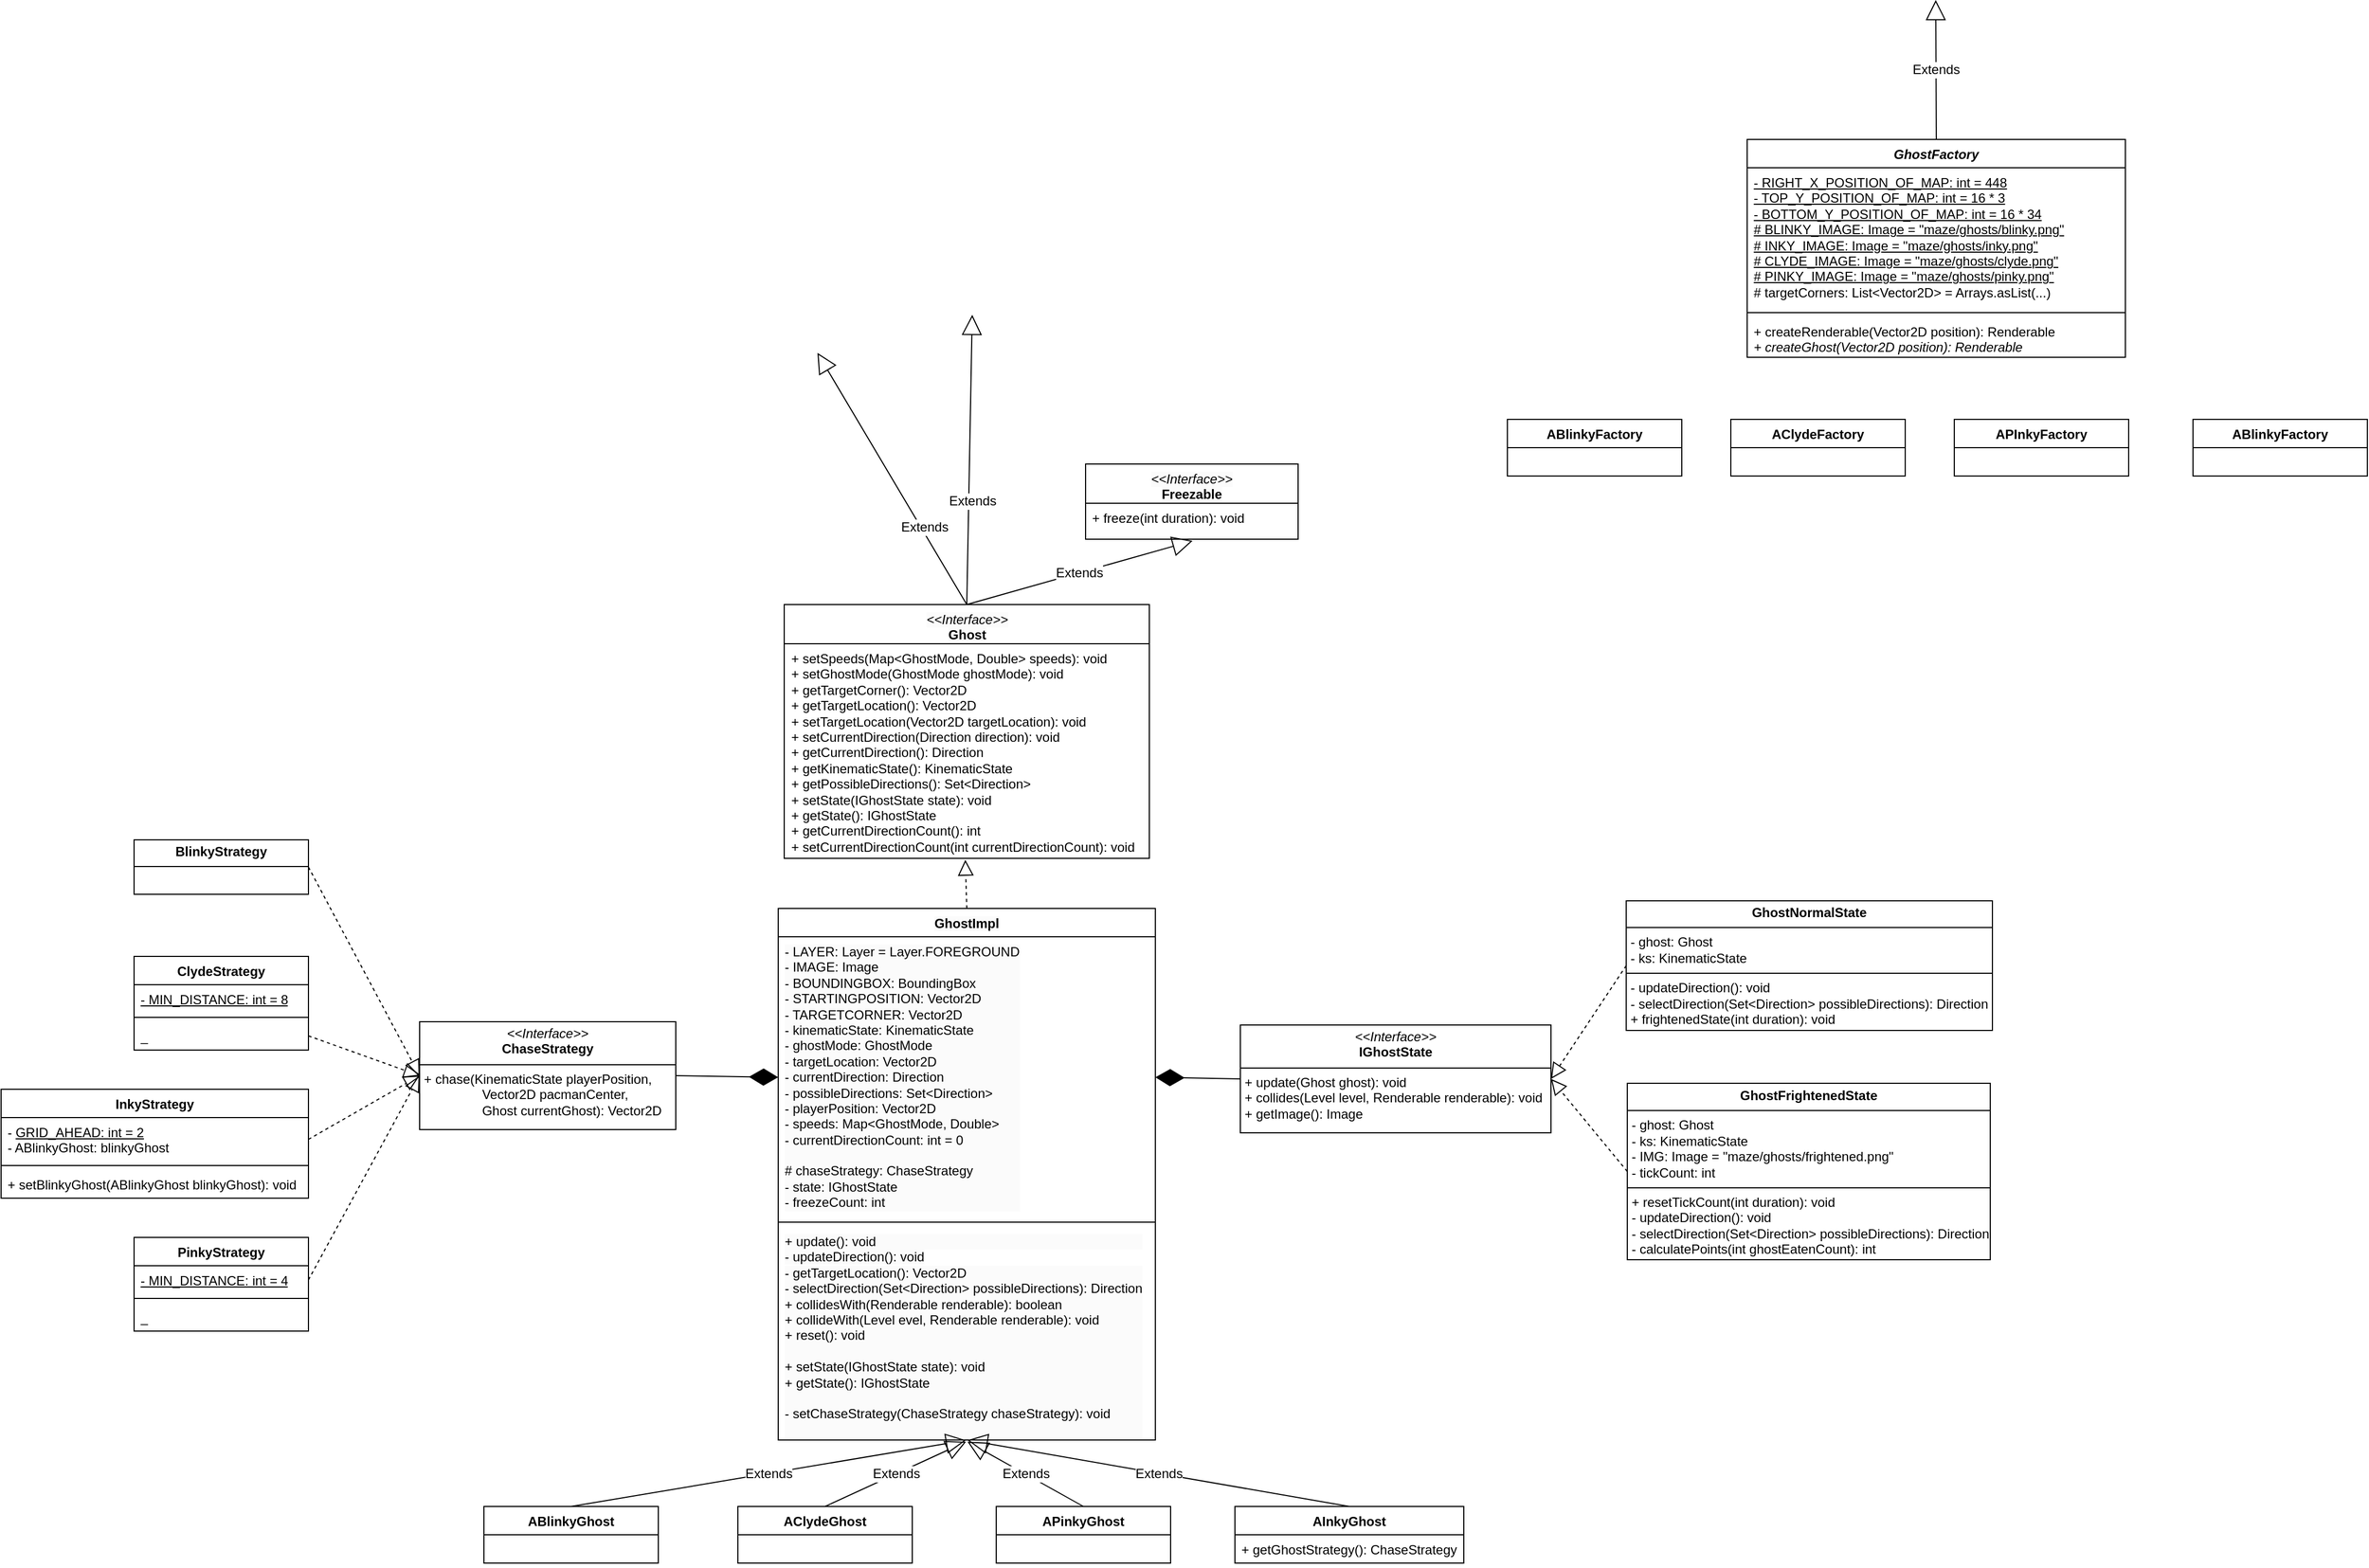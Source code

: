 <mxfile version="24.7.17">
  <diagram name="Page-1" id="vTZRo5Hn38DPCM6BCFyR">
    <mxGraphModel dx="1986" dy="1983" grid="0" gridSize="10" guides="1" tooltips="1" connect="1" arrows="1" fold="1" page="0" pageScale="1" pageWidth="850" pageHeight="1100" math="0" shadow="0">
      <root>
        <mxCell id="0" />
        <mxCell id="1" parent="0" />
        <mxCell id="TR5ZbvATBXByWpKUNYxo-5" value="&lt;span style=&quot;background-color: rgb(251, 251, 251);&quot;&gt;GhostImpl&lt;/span&gt;" style="swimlane;fontStyle=1;align=center;verticalAlign=top;childLayout=stackLayout;horizontal=1;startSize=26;horizontalStack=0;resizeParent=1;resizeParentMax=0;resizeLast=0;collapsible=1;marginBottom=0;whiteSpace=wrap;html=1;" parent="1" vertex="1">
          <mxGeometry x="-100" y="-318" width="346" height="488" as="geometry" />
        </mxCell>
        <mxCell id="TR5ZbvATBXByWpKUNYxo-6" value="&lt;span style=&quot;background-color: rgb(251, 251, 251);&quot;&gt;- LAYER: Layer = Layer.FOREGROUND&lt;/span&gt;&lt;div style=&quot;background-color: rgb(251, 251, 251);&quot;&gt;- IMAGE: Image&lt;/div&gt;&lt;div style=&quot;background-color: rgb(251, 251, 251);&quot;&gt;- BOUNDINGBOX: BoundingBox&lt;/div&gt;&lt;div style=&quot;background-color: rgb(251, 251, 251);&quot;&gt;- STARTINGPOSITION: Vector2D&lt;/div&gt;&lt;div style=&quot;background-color: rgb(251, 251, 251);&quot;&gt;- TARGETCORNER: Vector2D&lt;/div&gt;&lt;div style=&quot;background-color: rgb(251, 251, 251);&quot;&gt;- kinematicState: KinematicState&lt;/div&gt;&lt;div style=&quot;background-color: rgb(251, 251, 251);&quot;&gt;- ghostMode: GhostMode&lt;/div&gt;&lt;div style=&quot;background-color: rgb(251, 251, 251);&quot;&gt;- targetLocation: Vector2D&lt;/div&gt;&lt;div style=&quot;background-color: rgb(251, 251, 251);&quot;&gt;- currentDirection: Direction&lt;/div&gt;&lt;div style=&quot;background-color: rgb(251, 251, 251);&quot;&gt;- possibleDirections: Set&amp;lt;Direction&amp;gt;&lt;/div&gt;&lt;div style=&quot;background-color: rgb(251, 251, 251);&quot;&gt;- playerPosition: Vector2D&lt;/div&gt;&lt;div style=&quot;background-color: rgb(251, 251, 251);&quot;&gt;- speeds: Map&amp;lt;GhostMode, Double&amp;gt;&lt;/div&gt;&lt;div style=&quot;background-color: rgb(251, 251, 251);&quot;&gt;- currentDirectionCount: int = 0&lt;/div&gt;&lt;div style=&quot;background-color: rgb(251, 251, 251);&quot;&gt;&lt;br&gt;&lt;/div&gt;&lt;div style=&quot;background-color: rgb(251, 251, 251);&quot;&gt;# chaseStrategy: ChaseStrategy&lt;/div&gt;&lt;div style=&quot;background-color: rgb(251, 251, 251);&quot;&gt;- state: IGhostState&lt;/div&gt;&lt;div style=&quot;background-color: rgb(251, 251, 251);&quot;&gt;- freezeCount: int&lt;/div&gt;" style="text;strokeColor=none;fillColor=none;align=left;verticalAlign=top;spacingLeft=4;spacingRight=4;overflow=hidden;rotatable=0;points=[[0,0.5],[1,0.5]];portConstraint=eastwest;whiteSpace=wrap;html=1;" parent="TR5ZbvATBXByWpKUNYxo-5" vertex="1">
          <mxGeometry y="26" width="346" height="258" as="geometry" />
        </mxCell>
        <mxCell id="TR5ZbvATBXByWpKUNYxo-7" value="" style="line;strokeWidth=1;fillColor=none;align=left;verticalAlign=middle;spacingTop=-1;spacingLeft=3;spacingRight=3;rotatable=0;labelPosition=right;points=[];portConstraint=eastwest;strokeColor=inherit;" parent="TR5ZbvATBXByWpKUNYxo-5" vertex="1">
          <mxGeometry y="284" width="346" height="8" as="geometry" />
        </mxCell>
        <mxCell id="TR5ZbvATBXByWpKUNYxo-8" value="&lt;div style=&quot;background-color: rgb(251, 251, 251);&quot;&gt;+ update(): void&lt;/div&gt;&lt;span style=&quot;background-color: rgb(251, 251, 251);&quot;&gt;- updateDirection(): void&lt;/span&gt;&lt;div style=&quot;background-color: rgb(251, 251, 251);&quot;&gt;- getTargetLocation(): Vector2D&lt;br&gt;&lt;div&gt;- selectDirection(Set&amp;lt;Direction&amp;gt; possibleDirections): Direction&lt;/div&gt;&lt;/div&gt;&lt;div style=&quot;background-color: rgb(251, 251, 251);&quot;&gt;+ collidesWith(Renderable renderable): boolean&lt;/div&gt;&lt;div style=&quot;background-color: rgb(251, 251, 251);&quot;&gt;+ collideWith(Level evel, Renderable renderable): void&lt;/div&gt;&lt;div style=&quot;background-color: rgb(251, 251, 251);&quot;&gt;+ reset(): void&lt;/div&gt;&lt;div style=&quot;background-color: rgb(251, 251, 251);&quot;&gt;&amp;nbsp;&lt;/div&gt;&lt;div style=&quot;background-color: rgb(251, 251, 251);&quot;&gt;+ setState(IGhostState state): void&lt;br&gt;+ getState(): IGhostState&lt;br&gt;&lt;/div&gt;&lt;div style=&quot;background-color: rgb(251, 251, 251);&quot;&gt;&lt;br&gt;&lt;/div&gt;&lt;div style=&quot;background-color: rgb(251, 251, 251);&quot;&gt;- setChaseStrategy(ChaseStrategy chaseStrategy): void&lt;/div&gt;&lt;div style=&quot;background-color: rgb(251, 251, 251);&quot;&gt;&amp;nbsp;&lt;br&gt;&lt;/div&gt;" style="text;strokeColor=none;fillColor=none;align=left;verticalAlign=top;spacingLeft=4;spacingRight=4;overflow=hidden;rotatable=0;points=[[0,0.5],[1,0.5]];portConstraint=eastwest;whiteSpace=wrap;html=1;" parent="TR5ZbvATBXByWpKUNYxo-5" vertex="1">
          <mxGeometry y="292" width="346" height="196" as="geometry" />
        </mxCell>
        <mxCell id="TR5ZbvATBXByWpKUNYxo-10" value="&lt;i style=&quot;font-weight: 400; background-color: rgb(251, 251, 251);&quot;&gt;&amp;lt;&amp;lt;Interface&amp;gt;&amp;gt;&lt;/i&gt;&lt;br style=&quot;font-weight: 400; background-color: rgb(251, 251, 251);&quot;&gt;&lt;b style=&quot;background-color: rgb(251, 251, 251);&quot;&gt;Ghost&lt;/b&gt;&lt;div&gt;&lt;b style=&quot;background-color: rgb(251, 251, 251);&quot;&gt;&lt;br&gt;&lt;/b&gt;&lt;/div&gt;" style="swimlane;fontStyle=1;align=center;verticalAlign=top;childLayout=stackLayout;horizontal=1;startSize=36;horizontalStack=0;resizeParent=1;resizeParentMax=0;resizeLast=0;collapsible=1;marginBottom=0;whiteSpace=wrap;html=1;" parent="1" vertex="1">
          <mxGeometry x="-94.5" y="-597" width="335" height="233" as="geometry" />
        </mxCell>
        <mxCell id="TR5ZbvATBXByWpKUNYxo-13" value="+ setSpeeds(Map&amp;lt;GhostMode, Double&amp;gt; speeds): void&lt;br/&gt;+ setGhostMode(GhostMode ghostMode): void&lt;br/&gt;+ getTargetCorner(): Vector2D&lt;br/&gt;+ getTargetLocation(): Vector2D&lt;br/&gt;+ setTargetLocation(Vector2D targetLocation): void&lt;br/&gt;+ setCurrentDirection(Direction direction): void&lt;br/&gt;+ getCurrentDirection(): Direction&lt;br/&gt;+ getKinematicState(): KinematicState&lt;br/&gt;+ getPossibleDirections(): Set&amp;lt;Direction&amp;gt;&lt;br/&gt;+ setState(IGhostState state): void&lt;br/&gt;+ getState(): IGhostState&lt;br/&gt;+ getCurrentDirectionCount(): int&lt;br/&gt;+ setCurrentDirectionCount(int currentDirectionCount): void" style="text;strokeColor=none;fillColor=none;align=left;verticalAlign=top;spacingLeft=4;spacingRight=4;overflow=hidden;rotatable=0;points=[[0,0.5],[1,0.5]];portConstraint=eastwest;whiteSpace=wrap;html=1;" parent="TR5ZbvATBXByWpKUNYxo-10" vertex="1">
          <mxGeometry y="36" width="335" height="197" as="geometry" />
        </mxCell>
        <mxCell id="cGB3watTvd_KGCZ1ymHm-2" value="&lt;i style=&quot;font-weight: 400; background-color: rgb(251, 251, 251);&quot;&gt;&amp;lt;&amp;lt;Interface&amp;gt;&amp;gt;&lt;/i&gt;&lt;br style=&quot;font-weight: 400; background-color: rgb(251, 251, 251);&quot;&gt;&lt;b style=&quot;background-color: rgb(251, 251, 251);&quot;&gt;Freezable&lt;/b&gt;&lt;div&gt;&lt;b style=&quot;background-color: rgb(251, 251, 251);&quot;&gt;&lt;br&gt;&lt;/b&gt;&lt;/div&gt;" style="swimlane;fontStyle=1;align=center;verticalAlign=top;childLayout=stackLayout;horizontal=1;startSize=36;horizontalStack=0;resizeParent=1;resizeParentMax=0;resizeLast=0;collapsible=1;marginBottom=0;whiteSpace=wrap;html=1;" vertex="1" parent="1">
          <mxGeometry x="182" y="-726" width="195" height="69" as="geometry" />
        </mxCell>
        <mxCell id="cGB3watTvd_KGCZ1ymHm-3" value="&lt;div&gt;+ freeze(int duration): void&lt;/div&gt;&lt;div&gt;&lt;br&gt;&lt;/div&gt;" style="text;strokeColor=none;fillColor=none;align=left;verticalAlign=top;spacingLeft=4;spacingRight=4;overflow=hidden;rotatable=0;points=[[0,0.5],[1,0.5]];portConstraint=eastwest;whiteSpace=wrap;html=1;" vertex="1" parent="cGB3watTvd_KGCZ1ymHm-2">
          <mxGeometry y="36" width="195" height="33" as="geometry" />
        </mxCell>
        <mxCell id="cGB3watTvd_KGCZ1ymHm-5" value="Extends" style="endArrow=block;endSize=16;endFill=0;html=1;rounded=0;fontSize=12;curved=1;exitX=0.5;exitY=0;exitDx=0;exitDy=0;entryX=0.503;entryY=1.046;entryDx=0;entryDy=0;entryPerimeter=0;" edge="1" parent="1" source="TR5ZbvATBXByWpKUNYxo-10" target="cGB3watTvd_KGCZ1ymHm-3">
          <mxGeometry width="160" relative="1" as="geometry">
            <mxPoint x="105" y="-788" as="sourcePoint" />
            <mxPoint x="265" y="-788" as="targetPoint" />
          </mxGeometry>
        </mxCell>
        <mxCell id="cGB3watTvd_KGCZ1ymHm-6" value="Extends" style="endArrow=block;endSize=16;endFill=0;html=1;rounded=0;fontSize=12;curved=1;exitX=0.5;exitY=0;exitDx=0;exitDy=0;" edge="1" parent="1" source="TR5ZbvATBXByWpKUNYxo-10">
          <mxGeometry x="-0.397" y="-3" width="160" relative="1" as="geometry">
            <mxPoint x="105" y="-788" as="sourcePoint" />
            <mxPoint x="-64" y="-828" as="targetPoint" />
            <mxPoint as="offset" />
          </mxGeometry>
        </mxCell>
        <mxCell id="cGB3watTvd_KGCZ1ymHm-7" value="Extends" style="endArrow=block;endSize=16;endFill=0;html=1;rounded=0;fontSize=12;curved=1;exitX=0.5;exitY=0;exitDx=0;exitDy=0;" edge="1" parent="1" source="TR5ZbvATBXByWpKUNYxo-10">
          <mxGeometry x="-0.285" y="-3" width="160" relative="1" as="geometry">
            <mxPoint x="105" y="-788" as="sourcePoint" />
            <mxPoint x="78" y="-863" as="targetPoint" />
            <mxPoint as="offset" />
          </mxGeometry>
        </mxCell>
        <mxCell id="cGB3watTvd_KGCZ1ymHm-8" value="" style="endArrow=block;dashed=1;endFill=0;endSize=12;html=1;rounded=0;fontSize=12;curved=1;exitX=0.5;exitY=0;exitDx=0;exitDy=0;entryX=0.496;entryY=1.007;entryDx=0;entryDy=0;entryPerimeter=0;" edge="1" parent="1" source="TR5ZbvATBXByWpKUNYxo-5" target="TR5ZbvATBXByWpKUNYxo-13">
          <mxGeometry width="160" relative="1" as="geometry">
            <mxPoint x="105" y="-435" as="sourcePoint" />
            <mxPoint x="265" y="-435" as="targetPoint" />
          </mxGeometry>
        </mxCell>
        <mxCell id="cGB3watTvd_KGCZ1ymHm-9" value="ABlinkyGhost" style="swimlane;fontStyle=1;align=center;verticalAlign=top;childLayout=stackLayout;horizontal=1;startSize=26;horizontalStack=0;resizeParent=1;resizeParentMax=0;resizeLast=0;collapsible=1;marginBottom=0;whiteSpace=wrap;html=1;" vertex="1" parent="1">
          <mxGeometry x="-370" y="231" width="160" height="52" as="geometry" />
        </mxCell>
        <mxCell id="cGB3watTvd_KGCZ1ymHm-13" value="AClydeGhost" style="swimlane;fontStyle=1;align=center;verticalAlign=top;childLayout=stackLayout;horizontal=1;startSize=26;horizontalStack=0;resizeParent=1;resizeParentMax=0;resizeLast=0;collapsible=1;marginBottom=0;whiteSpace=wrap;html=1;" vertex="1" parent="1">
          <mxGeometry x="-137" y="231" width="160" height="52" as="geometry" />
        </mxCell>
        <mxCell id="cGB3watTvd_KGCZ1ymHm-17" value="APinkyGhost" style="swimlane;fontStyle=1;align=center;verticalAlign=top;childLayout=stackLayout;horizontal=1;startSize=26;horizontalStack=0;resizeParent=1;resizeParentMax=0;resizeLast=0;collapsible=1;marginBottom=0;whiteSpace=wrap;html=1;" vertex="1" parent="1">
          <mxGeometry x="100" y="231" width="160" height="52" as="geometry" />
        </mxCell>
        <mxCell id="cGB3watTvd_KGCZ1ymHm-21" value="AInkyGhost" style="swimlane;fontStyle=1;align=center;verticalAlign=top;childLayout=stackLayout;horizontal=1;startSize=26;horizontalStack=0;resizeParent=1;resizeParentMax=0;resizeLast=0;collapsible=1;marginBottom=0;whiteSpace=wrap;html=1;" vertex="1" parent="1">
          <mxGeometry x="319" y="231" width="210" height="52" as="geometry" />
        </mxCell>
        <mxCell id="cGB3watTvd_KGCZ1ymHm-24" value="+ getGhostStrategy(): ChaseStrategy" style="text;strokeColor=none;fillColor=none;align=left;verticalAlign=top;spacingLeft=4;spacingRight=4;overflow=hidden;rotatable=0;points=[[0,0.5],[1,0.5]];portConstraint=eastwest;whiteSpace=wrap;html=1;" vertex="1" parent="cGB3watTvd_KGCZ1ymHm-21">
          <mxGeometry y="26" width="210" height="26" as="geometry" />
        </mxCell>
        <mxCell id="cGB3watTvd_KGCZ1ymHm-26" value="Extends" style="endArrow=block;endSize=16;endFill=0;html=1;rounded=0;fontSize=12;curved=1;exitX=0.5;exitY=0;exitDx=0;exitDy=0;entryX=0.498;entryY=1.001;entryDx=0;entryDy=0;entryPerimeter=0;" edge="1" parent="1" source="cGB3watTvd_KGCZ1ymHm-9" target="TR5ZbvATBXByWpKUNYxo-8">
          <mxGeometry width="160" relative="1" as="geometry">
            <mxPoint x="-116" y="208" as="sourcePoint" />
            <mxPoint x="44" y="208" as="targetPoint" />
          </mxGeometry>
        </mxCell>
        <mxCell id="cGB3watTvd_KGCZ1ymHm-27" value="Extends" style="endArrow=block;endSize=16;endFill=0;html=1;rounded=0;fontSize=12;curved=1;exitX=0.5;exitY=0;exitDx=0;exitDy=0;entryX=0.498;entryY=1.008;entryDx=0;entryDy=0;entryPerimeter=0;" edge="1" parent="1" source="cGB3watTvd_KGCZ1ymHm-13" target="TR5ZbvATBXByWpKUNYxo-8">
          <mxGeometry width="160" relative="1" as="geometry">
            <mxPoint x="-116" y="208" as="sourcePoint" />
            <mxPoint x="62" y="173" as="targetPoint" />
          </mxGeometry>
        </mxCell>
        <mxCell id="cGB3watTvd_KGCZ1ymHm-28" value="Extends" style="endArrow=block;endSize=16;endFill=0;html=1;rounded=0;fontSize=12;curved=1;exitX=0.5;exitY=0;exitDx=0;exitDy=0;entryX=0.502;entryY=1.008;entryDx=0;entryDy=0;entryPerimeter=0;" edge="1" parent="1" source="cGB3watTvd_KGCZ1ymHm-17" target="TR5ZbvATBXByWpKUNYxo-8">
          <mxGeometry width="160" relative="1" as="geometry">
            <mxPoint x="-116" y="208" as="sourcePoint" />
            <mxPoint x="44" y="208" as="targetPoint" />
          </mxGeometry>
        </mxCell>
        <mxCell id="cGB3watTvd_KGCZ1ymHm-29" value="Extends" style="endArrow=block;endSize=16;endFill=0;html=1;rounded=0;fontSize=12;curved=1;exitX=0.5;exitY=0;exitDx=0;exitDy=0;entryX=0.502;entryY=1.001;entryDx=0;entryDy=0;entryPerimeter=0;" edge="1" parent="1" source="cGB3watTvd_KGCZ1ymHm-21" target="TR5ZbvATBXByWpKUNYxo-8">
          <mxGeometry width="160" relative="1" as="geometry">
            <mxPoint x="-116" y="208" as="sourcePoint" />
            <mxPoint x="44" y="208" as="targetPoint" />
          </mxGeometry>
        </mxCell>
        <mxCell id="cGB3watTvd_KGCZ1ymHm-30" value="&lt;p style=&quot;margin:0px;margin-top:4px;text-align:center;&quot;&gt;&lt;i&gt;&amp;lt;&amp;lt;Interface&amp;gt;&amp;gt;&lt;/i&gt;&lt;br&gt;&lt;b&gt;ChaseStrategy&lt;/b&gt;&lt;/p&gt;&lt;hr size=&quot;1&quot; style=&quot;border-style:solid;&quot;&gt;&lt;p style=&quot;margin:0px;margin-left:4px;&quot;&gt;&lt;/p&gt;&lt;p style=&quot;margin:0px;margin-left:4px;&quot;&gt;+ chase(KinematicState playerPosition,&amp;nbsp;&lt;/p&gt;&lt;p style=&quot;margin:0px;margin-left:4px;&quot;&gt;&lt;span style=&quot;white-space: pre;&quot;&gt;&#x9;&lt;span style=&quot;white-space: pre;&quot;&gt;&#x9;&lt;/span&gt;&lt;/span&gt;Vector2D pacmanCenter,&amp;nbsp;&lt;/p&gt;&lt;p style=&quot;margin:0px;margin-left:4px;&quot;&gt;&lt;span style=&quot;white-space: pre;&quot;&gt;&#x9;&lt;/span&gt;&lt;span style=&quot;white-space: pre;&quot;&gt;&#x9;&lt;/span&gt;Ghost currentGhost): Vector2D&amp;nbsp;&lt;br&gt;&lt;/p&gt;" style="verticalAlign=top;align=left;overflow=fill;html=1;whiteSpace=wrap;" vertex="1" parent="1">
          <mxGeometry x="-429" y="-214" width="235" height="99" as="geometry" />
        </mxCell>
        <mxCell id="cGB3watTvd_KGCZ1ymHm-31" value="&lt;p style=&quot;margin:0px;margin-top:4px;text-align:center;&quot;&gt;&lt;b&gt;BlinkyStrategy&lt;/b&gt;&lt;/p&gt;&lt;hr size=&quot;1&quot; style=&quot;border-style:solid;&quot;&gt;&lt;p style=&quot;margin:0px;margin-left:4px;&quot;&gt;&lt;/p&gt;&lt;p style=&quot;margin:0px;margin-left:4px;&quot;&gt;&lt;br&gt;&lt;/p&gt;" style="verticalAlign=top;align=left;overflow=fill;html=1;whiteSpace=wrap;" vertex="1" parent="1">
          <mxGeometry x="-691" y="-381" width="160" height="50" as="geometry" />
        </mxCell>
        <mxCell id="cGB3watTvd_KGCZ1ymHm-32" value="ClydeStrategy" style="swimlane;fontStyle=1;align=center;verticalAlign=top;childLayout=stackLayout;horizontal=1;startSize=26;horizontalStack=0;resizeParent=1;resizeParentMax=0;resizeLast=0;collapsible=1;marginBottom=0;whiteSpace=wrap;html=1;" vertex="1" parent="1">
          <mxGeometry x="-691" y="-274" width="160" height="86" as="geometry" />
        </mxCell>
        <mxCell id="cGB3watTvd_KGCZ1ymHm-33" value="&lt;u&gt;- MIN_DISTANCE: int = 8&lt;/u&gt;" style="text;strokeColor=none;fillColor=none;align=left;verticalAlign=top;spacingLeft=4;spacingRight=4;overflow=hidden;rotatable=0;points=[[0,0.5],[1,0.5]];portConstraint=eastwest;whiteSpace=wrap;html=1;" vertex="1" parent="cGB3watTvd_KGCZ1ymHm-32">
          <mxGeometry y="26" width="160" height="26" as="geometry" />
        </mxCell>
        <mxCell id="cGB3watTvd_KGCZ1ymHm-34" value="" style="line;strokeWidth=1;fillColor=none;align=left;verticalAlign=middle;spacingTop=-1;spacingLeft=3;spacingRight=3;rotatable=0;labelPosition=right;points=[];portConstraint=eastwest;strokeColor=inherit;" vertex="1" parent="cGB3watTvd_KGCZ1ymHm-32">
          <mxGeometry y="52" width="160" height="8" as="geometry" />
        </mxCell>
        <mxCell id="cGB3watTvd_KGCZ1ymHm-35" value="_" style="text;strokeColor=none;fillColor=none;align=left;verticalAlign=top;spacingLeft=4;spacingRight=4;overflow=hidden;rotatable=0;points=[[0,0.5],[1,0.5]];portConstraint=eastwest;whiteSpace=wrap;html=1;" vertex="1" parent="cGB3watTvd_KGCZ1ymHm-32">
          <mxGeometry y="60" width="160" height="26" as="geometry" />
        </mxCell>
        <mxCell id="cGB3watTvd_KGCZ1ymHm-36" value="InkyStrategy" style="swimlane;fontStyle=1;align=center;verticalAlign=top;childLayout=stackLayout;horizontal=1;startSize=26;horizontalStack=0;resizeParent=1;resizeParentMax=0;resizeLast=0;collapsible=1;marginBottom=0;whiteSpace=wrap;html=1;" vertex="1" parent="1">
          <mxGeometry x="-813" y="-152" width="282" height="100" as="geometry" />
        </mxCell>
        <mxCell id="cGB3watTvd_KGCZ1ymHm-37" value="&lt;div&gt;- &lt;u&gt;GRID_AHEAD: int = 2&lt;/u&gt;&lt;/div&gt;- ABlinkyGhost: blinkyGhost" style="text;strokeColor=none;fillColor=none;align=left;verticalAlign=top;spacingLeft=4;spacingRight=4;overflow=hidden;rotatable=0;points=[[0,0.5],[1,0.5]];portConstraint=eastwest;whiteSpace=wrap;html=1;" vertex="1" parent="cGB3watTvd_KGCZ1ymHm-36">
          <mxGeometry y="26" width="282" height="40" as="geometry" />
        </mxCell>
        <mxCell id="cGB3watTvd_KGCZ1ymHm-38" value="" style="line;strokeWidth=1;fillColor=none;align=left;verticalAlign=middle;spacingTop=-1;spacingLeft=3;spacingRight=3;rotatable=0;labelPosition=right;points=[];portConstraint=eastwest;strokeColor=inherit;" vertex="1" parent="cGB3watTvd_KGCZ1ymHm-36">
          <mxGeometry y="66" width="282" height="8" as="geometry" />
        </mxCell>
        <mxCell id="cGB3watTvd_KGCZ1ymHm-39" value="+ setBlinkyGhost(ABlinkyGhost blinkyGhost): void" style="text;strokeColor=none;fillColor=none;align=left;verticalAlign=top;spacingLeft=4;spacingRight=4;overflow=hidden;rotatable=0;points=[[0,0.5],[1,0.5]];portConstraint=eastwest;whiteSpace=wrap;html=1;" vertex="1" parent="cGB3watTvd_KGCZ1ymHm-36">
          <mxGeometry y="74" width="282" height="26" as="geometry" />
        </mxCell>
        <mxCell id="cGB3watTvd_KGCZ1ymHm-40" value="PinkyStrategy" style="swimlane;fontStyle=1;align=center;verticalAlign=top;childLayout=stackLayout;horizontal=1;startSize=26;horizontalStack=0;resizeParent=1;resizeParentMax=0;resizeLast=0;collapsible=1;marginBottom=0;whiteSpace=wrap;html=1;" vertex="1" parent="1">
          <mxGeometry x="-691" y="-16" width="160" height="86" as="geometry" />
        </mxCell>
        <mxCell id="cGB3watTvd_KGCZ1ymHm-41" value="&lt;u&gt;- MIN_DISTANCE: int = 4&lt;/u&gt;" style="text;strokeColor=none;fillColor=none;align=left;verticalAlign=top;spacingLeft=4;spacingRight=4;overflow=hidden;rotatable=0;points=[[0,0.5],[1,0.5]];portConstraint=eastwest;whiteSpace=wrap;html=1;" vertex="1" parent="cGB3watTvd_KGCZ1ymHm-40">
          <mxGeometry y="26" width="160" height="26" as="geometry" />
        </mxCell>
        <mxCell id="cGB3watTvd_KGCZ1ymHm-42" value="" style="line;strokeWidth=1;fillColor=none;align=left;verticalAlign=middle;spacingTop=-1;spacingLeft=3;spacingRight=3;rotatable=0;labelPosition=right;points=[];portConstraint=eastwest;strokeColor=inherit;" vertex="1" parent="cGB3watTvd_KGCZ1ymHm-40">
          <mxGeometry y="52" width="160" height="8" as="geometry" />
        </mxCell>
        <mxCell id="cGB3watTvd_KGCZ1ymHm-43" value="_" style="text;strokeColor=none;fillColor=none;align=left;verticalAlign=top;spacingLeft=4;spacingRight=4;overflow=hidden;rotatable=0;points=[[0,0.5],[1,0.5]];portConstraint=eastwest;whiteSpace=wrap;html=1;" vertex="1" parent="cGB3watTvd_KGCZ1ymHm-40">
          <mxGeometry y="60" width="160" height="26" as="geometry" />
        </mxCell>
        <mxCell id="cGB3watTvd_KGCZ1ymHm-44" value="" style="endArrow=block;dashed=1;endFill=0;endSize=12;html=1;rounded=0;fontSize=12;curved=1;exitX=1;exitY=0.5;exitDx=0;exitDy=0;entryX=0;entryY=0.5;entryDx=0;entryDy=0;" edge="1" parent="1" source="cGB3watTvd_KGCZ1ymHm-31" target="cGB3watTvd_KGCZ1ymHm-30">
          <mxGeometry width="160" relative="1" as="geometry">
            <mxPoint x="-615" y="-183" as="sourcePoint" />
            <mxPoint x="-455" y="-183" as="targetPoint" />
          </mxGeometry>
        </mxCell>
        <mxCell id="cGB3watTvd_KGCZ1ymHm-46" value="" style="endArrow=block;dashed=1;endFill=0;endSize=12;html=1;rounded=0;fontSize=12;curved=1;exitX=1;exitY=0.5;exitDx=0;exitDy=0;entryX=0;entryY=0.5;entryDx=0;entryDy=0;" edge="1" parent="1" source="cGB3watTvd_KGCZ1ymHm-35" target="cGB3watTvd_KGCZ1ymHm-30">
          <mxGeometry width="160" relative="1" as="geometry">
            <mxPoint x="-615" y="-183" as="sourcePoint" />
            <mxPoint x="-455" y="-183" as="targetPoint" />
          </mxGeometry>
        </mxCell>
        <mxCell id="cGB3watTvd_KGCZ1ymHm-47" value="" style="endArrow=block;dashed=1;endFill=0;endSize=12;html=1;rounded=0;fontSize=12;curved=1;exitX=1;exitY=0.5;exitDx=0;exitDy=0;entryX=0;entryY=0.5;entryDx=0;entryDy=0;" edge="1" parent="1" source="cGB3watTvd_KGCZ1ymHm-37" target="cGB3watTvd_KGCZ1ymHm-30">
          <mxGeometry width="160" relative="1" as="geometry">
            <mxPoint x="-615" y="-183" as="sourcePoint" />
            <mxPoint x="-455" y="-183" as="targetPoint" />
          </mxGeometry>
        </mxCell>
        <mxCell id="cGB3watTvd_KGCZ1ymHm-49" value="" style="endArrow=block;dashed=1;endFill=0;endSize=12;html=1;rounded=0;fontSize=12;curved=1;exitX=1;exitY=0.5;exitDx=0;exitDy=0;entryX=0;entryY=0.5;entryDx=0;entryDy=0;" edge="1" parent="1" source="cGB3watTvd_KGCZ1ymHm-41" target="cGB3watTvd_KGCZ1ymHm-30">
          <mxGeometry width="160" relative="1" as="geometry">
            <mxPoint x="-615" y="-183" as="sourcePoint" />
            <mxPoint x="-455" y="-183" as="targetPoint" />
          </mxGeometry>
        </mxCell>
        <mxCell id="cGB3watTvd_KGCZ1ymHm-51" value="&lt;p style=&quot;margin:0px;margin-top:4px;text-align:center;&quot;&gt;&lt;i&gt;&amp;lt;&amp;lt;Interface&amp;gt;&amp;gt;&lt;/i&gt;&lt;br&gt;&lt;b&gt;IGhostState&lt;/b&gt;&lt;/p&gt;&lt;hr size=&quot;1&quot; style=&quot;border-style:solid;&quot;&gt;&lt;p style=&quot;margin:0px;margin-left:4px;&quot;&gt;&lt;/p&gt;&lt;p style=&quot;margin:0px;margin-left:4px;&quot;&gt;&lt;span style=&quot;background-color: initial;&quot;&gt;+ update(Ghost ghost): void&lt;br/&gt;+ collides(Level level, Renderable renderable): void&lt;br/&gt;+ getImage(): Image&lt;/span&gt;&lt;span style=&quot;background-color: initial;&quot;&gt;&amp;nbsp;&lt;/span&gt;&lt;br&gt;&lt;/p&gt;" style="verticalAlign=top;align=left;overflow=fill;html=1;whiteSpace=wrap;" vertex="1" parent="1">
          <mxGeometry x="324" y="-211" width="285" height="99" as="geometry" />
        </mxCell>
        <mxCell id="cGB3watTvd_KGCZ1ymHm-52" value="&lt;p style=&quot;margin:0px;margin-top:4px;text-align:center;&quot;&gt;&lt;b&gt;GhostNormalState&lt;/b&gt;&lt;/p&gt;&lt;hr size=&quot;1&quot; style=&quot;border-style:solid;&quot;&gt;&lt;p style=&quot;margin:0px;margin-left:4px;&quot;&gt;- ghost: Ghost&lt;/p&gt;&lt;p style=&quot;margin:0px;margin-left:4px;&quot;&gt;- ks: KinematicState&lt;/p&gt;&lt;hr size=&quot;1&quot; style=&quot;border-style:solid;&quot;&gt;&lt;p style=&quot;margin:0px;margin-left:4px;&quot;&gt;- updateDirection(): void&lt;br&gt;- selectDirection(Set&amp;lt;Direction&amp;gt; possibleDirections): Direction&lt;br&gt;+ frightenedState(int duration): void&lt;br&gt;&lt;/p&gt;" style="verticalAlign=top;align=left;overflow=fill;html=1;whiteSpace=wrap;" vertex="1" parent="1">
          <mxGeometry x="678" y="-325" width="336" height="119" as="geometry" />
        </mxCell>
        <mxCell id="cGB3watTvd_KGCZ1ymHm-53" value="&lt;p style=&quot;margin:0px;margin-top:4px;text-align:center;&quot;&gt;&lt;b&gt;GhostFrightenedState&lt;/b&gt;&lt;/p&gt;&lt;hr size=&quot;1&quot; style=&quot;border-style:solid;&quot;&gt;&lt;p style=&quot;margin: 0px 0px 0px 4px;&quot;&gt;- ghost: Ghost&lt;/p&gt;&lt;p style=&quot;margin: 0px 0px 0px 4px;&quot;&gt;- ks: KinematicState&lt;/p&gt;&lt;p style=&quot;margin: 0px 0px 0px 4px;&quot;&gt;- IMG: Image = &quot;maze/ghosts/frightened.png&quot;&lt;br&gt;- tickCount: int&lt;br&gt;&lt;/p&gt;&lt;hr size=&quot;1&quot; style=&quot;border-style:solid;&quot;&gt;&lt;p style=&quot;margin:0px;margin-left:4px;&quot;&gt;+ resetTickCount(int duration): void&lt;br&gt;- updateDirection(): void&lt;br&gt;- selectDirection(Set&amp;lt;Direction&amp;gt; possibleDirections): Direction&lt;br&gt;- calculatePoints(int ghostEatenCount): int&lt;br&gt;&lt;/p&gt;" style="verticalAlign=top;align=left;overflow=fill;html=1;whiteSpace=wrap;" vertex="1" parent="1">
          <mxGeometry x="679" y="-157.5" width="333" height="162" as="geometry" />
        </mxCell>
        <mxCell id="cGB3watTvd_KGCZ1ymHm-54" value="" style="endArrow=block;dashed=1;endFill=0;endSize=12;html=1;rounded=0;fontSize=12;curved=1;exitX=0;exitY=0.5;exitDx=0;exitDy=0;entryX=1;entryY=0.5;entryDx=0;entryDy=0;" edge="1" parent="1" source="cGB3watTvd_KGCZ1ymHm-52" target="cGB3watTvd_KGCZ1ymHm-51">
          <mxGeometry width="160" relative="1" as="geometry">
            <mxPoint x="521" y="-155" as="sourcePoint" />
            <mxPoint x="618" y="-159" as="targetPoint" />
          </mxGeometry>
        </mxCell>
        <mxCell id="cGB3watTvd_KGCZ1ymHm-55" value="" style="endArrow=block;dashed=1;endFill=0;endSize=12;html=1;rounded=0;fontSize=12;curved=1;exitX=0;exitY=0.5;exitDx=0;exitDy=0;entryX=1;entryY=0.5;entryDx=0;entryDy=0;" edge="1" parent="1" source="cGB3watTvd_KGCZ1ymHm-53" target="cGB3watTvd_KGCZ1ymHm-51">
          <mxGeometry width="160" relative="1" as="geometry">
            <mxPoint x="521" y="-155" as="sourcePoint" />
            <mxPoint x="681" y="-155" as="targetPoint" />
          </mxGeometry>
        </mxCell>
        <mxCell id="cGB3watTvd_KGCZ1ymHm-56" value="" style="endArrow=diamondThin;endFill=1;endSize=24;html=1;rounded=0;fontSize=12;curved=1;entryX=0;entryY=0.5;entryDx=0;entryDy=0;exitX=1;exitY=0.5;exitDx=0;exitDy=0;" edge="1" parent="1" source="cGB3watTvd_KGCZ1ymHm-30" target="TR5ZbvATBXByWpKUNYxo-6">
          <mxGeometry width="160" relative="1" as="geometry">
            <mxPoint x="-231" y="-155" as="sourcePoint" />
            <mxPoint x="-71" y="-155" as="targetPoint" />
          </mxGeometry>
        </mxCell>
        <mxCell id="cGB3watTvd_KGCZ1ymHm-57" value="" style="endArrow=diamondThin;endFill=1;endSize=24;html=1;rounded=0;fontSize=12;curved=1;exitX=0;exitY=0.5;exitDx=0;exitDy=0;entryX=1;entryY=0.5;entryDx=0;entryDy=0;" edge="1" parent="1" source="cGB3watTvd_KGCZ1ymHm-51" target="TR5ZbvATBXByWpKUNYxo-6">
          <mxGeometry width="160" relative="1" as="geometry">
            <mxPoint x="160" y="-155" as="sourcePoint" />
            <mxPoint x="320" y="-155" as="targetPoint" />
          </mxGeometry>
        </mxCell>
        <mxCell id="cGB3watTvd_KGCZ1ymHm-62" value="&lt;i&gt;GhostFactory&lt;/i&gt;" style="swimlane;fontStyle=1;align=center;verticalAlign=top;childLayout=stackLayout;horizontal=1;startSize=26;horizontalStack=0;resizeParent=1;resizeParentMax=0;resizeLast=0;collapsible=1;marginBottom=0;whiteSpace=wrap;html=1;" vertex="1" parent="1">
          <mxGeometry x="789" y="-1024" width="347" height="200" as="geometry" />
        </mxCell>
        <mxCell id="cGB3watTvd_KGCZ1ymHm-63" value="&lt;u&gt;- RIGHT_X_POSITION_OF_MAP: int = 448&lt;br&gt;- TOP_Y_POSITION_OF_MAP: int = 16 * 3&lt;br&gt;- BOTTOM_Y_POSITION_OF_MAP: int = 16 * 34&lt;br&gt;# BLINKY_IMAGE: Image = &quot;maze/ghosts/blinky.png&quot;&lt;br&gt;# INKY_IMAGE: Image = &quot;maze/ghosts/inky.png&quot;&lt;br&gt;# CLYDE_IMAGE: Image = &quot;maze/ghosts/clyde.png&quot;&lt;br&gt;# PINKY_IMAGE: Image = &quot;maze/ghosts/pinky.png&quot;&lt;/u&gt;&lt;div&gt;# targetCorners: List&amp;lt;Vector2D&amp;gt; = Arrays.asList(...)&lt;br&gt;&lt;/div&gt;" style="text;strokeColor=none;fillColor=none;align=left;verticalAlign=top;spacingLeft=4;spacingRight=4;overflow=hidden;rotatable=0;points=[[0,0.5],[1,0.5]];portConstraint=eastwest;whiteSpace=wrap;html=1;" vertex="1" parent="cGB3watTvd_KGCZ1ymHm-62">
          <mxGeometry y="26" width="347" height="129" as="geometry" />
        </mxCell>
        <mxCell id="cGB3watTvd_KGCZ1ymHm-64" value="" style="line;strokeWidth=1;fillColor=none;align=left;verticalAlign=middle;spacingTop=-1;spacingLeft=3;spacingRight=3;rotatable=0;labelPosition=right;points=[];portConstraint=eastwest;strokeColor=inherit;" vertex="1" parent="cGB3watTvd_KGCZ1ymHm-62">
          <mxGeometry y="155" width="347" height="8" as="geometry" />
        </mxCell>
        <mxCell id="cGB3watTvd_KGCZ1ymHm-65" value="+ createRenderable(Vector2D position): Renderable&lt;br&gt;&lt;i&gt;+ createGhost(Vector2D position): Renderable&lt;/i&gt;" style="text;strokeColor=none;fillColor=none;align=left;verticalAlign=top;spacingLeft=4;spacingRight=4;overflow=hidden;rotatable=0;points=[[0,0.5],[1,0.5]];portConstraint=eastwest;whiteSpace=wrap;html=1;" vertex="1" parent="cGB3watTvd_KGCZ1ymHm-62">
          <mxGeometry y="163" width="347" height="37" as="geometry" />
        </mxCell>
        <mxCell id="cGB3watTvd_KGCZ1ymHm-66" value="Extends" style="endArrow=block;endSize=16;endFill=0;html=1;rounded=0;fontSize=12;curved=1;exitX=0.5;exitY=0;exitDx=0;exitDy=0;" edge="1" parent="1" source="cGB3watTvd_KGCZ1ymHm-62">
          <mxGeometry width="160" relative="1" as="geometry">
            <mxPoint x="939" y="-891" as="sourcePoint" />
            <mxPoint x="962" y="-1152" as="targetPoint" />
          </mxGeometry>
        </mxCell>
        <mxCell id="cGB3watTvd_KGCZ1ymHm-67" value="ABlinkyFactory" style="swimlane;fontStyle=1;align=center;verticalAlign=top;childLayout=stackLayout;horizontal=1;startSize=26;horizontalStack=0;resizeParent=1;resizeParentMax=0;resizeLast=0;collapsible=1;marginBottom=0;whiteSpace=wrap;html=1;" vertex="1" parent="1">
          <mxGeometry x="569" y="-767" width="160" height="52" as="geometry" />
        </mxCell>
        <mxCell id="cGB3watTvd_KGCZ1ymHm-71" value="AClydeFactory" style="swimlane;fontStyle=1;align=center;verticalAlign=top;childLayout=stackLayout;horizontal=1;startSize=26;horizontalStack=0;resizeParent=1;resizeParentMax=0;resizeLast=0;collapsible=1;marginBottom=0;whiteSpace=wrap;html=1;" vertex="1" parent="1">
          <mxGeometry x="774" y="-767" width="160" height="52" as="geometry" />
        </mxCell>
        <mxCell id="cGB3watTvd_KGCZ1ymHm-72" style="edgeStyle=none;curved=1;rounded=0;orthogonalLoop=1;jettySize=auto;html=1;exitX=0.75;exitY=0;exitDx=0;exitDy=0;fontSize=12;startSize=8;endSize=8;" edge="1" parent="1" source="cGB3watTvd_KGCZ1ymHm-67" target="cGB3watTvd_KGCZ1ymHm-67">
          <mxGeometry relative="1" as="geometry" />
        </mxCell>
        <mxCell id="cGB3watTvd_KGCZ1ymHm-73" value="APInkyFactory" style="swimlane;fontStyle=1;align=center;verticalAlign=top;childLayout=stackLayout;horizontal=1;startSize=26;horizontalStack=0;resizeParent=1;resizeParentMax=0;resizeLast=0;collapsible=1;marginBottom=0;whiteSpace=wrap;html=1;" vertex="1" parent="1">
          <mxGeometry x="979" y="-767" width="160" height="52" as="geometry" />
        </mxCell>
        <mxCell id="cGB3watTvd_KGCZ1ymHm-74" value="ABlinkyFactory" style="swimlane;fontStyle=1;align=center;verticalAlign=top;childLayout=stackLayout;horizontal=1;startSize=26;horizontalStack=0;resizeParent=1;resizeParentMax=0;resizeLast=0;collapsible=1;marginBottom=0;whiteSpace=wrap;html=1;" vertex="1" parent="1">
          <mxGeometry x="1198" y="-767" width="160" height="52" as="geometry" />
        </mxCell>
      </root>
    </mxGraphModel>
  </diagram>
</mxfile>
